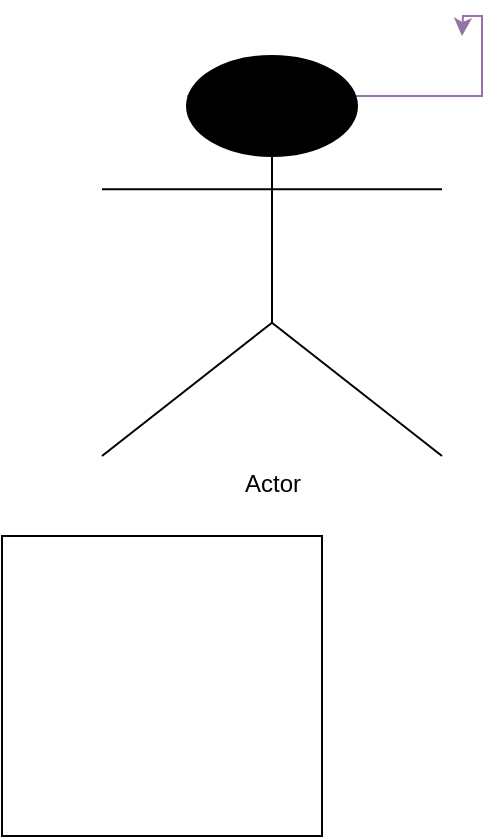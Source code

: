 <mxfile version="24.4.9" type="github">
  <diagram name="Page-1" id="RQ0aqppmVXCpmtSj0fMj">
    <mxGraphModel dx="984" dy="659" grid="1" gridSize="10" guides="1" tooltips="1" connect="1" arrows="1" fold="1" page="1" pageScale="1" pageWidth="827" pageHeight="1169" math="0" shadow="0">
      <root>
        <mxCell id="0" />
        <mxCell id="1" parent="0" />
        <mxCell id="XYtO6J_PjsWfx1X7V0Nn-1" value="" style="rounded=0;whiteSpace=wrap;html=1;" parent="1" vertex="1">
          <mxGeometry x="360" y="320" width="160" height="150" as="geometry" />
        </mxCell>
        <mxCell id="MWlhBQnTCrGILa1EnEyk-2" style="edgeStyle=orthogonalEdgeStyle;rounded=0;orthogonalLoop=1;jettySize=auto;html=1;exitX=0.25;exitY=0.1;exitDx=0;exitDy=0;exitPerimeter=0;fillColor=#e1d5e7;strokeColor=#9673a6;" edge="1" parent="1" source="MWlhBQnTCrGILa1EnEyk-1">
          <mxGeometry relative="1" as="geometry">
            <mxPoint x="590" y="70" as="targetPoint" />
          </mxGeometry>
        </mxCell>
        <mxCell id="MWlhBQnTCrGILa1EnEyk-1" value="Actor" style="shape=umlActor;verticalLabelPosition=bottom;verticalAlign=top;html=1;outlineConnect=0;fillColor=#000000;" vertex="1" parent="1">
          <mxGeometry x="410" y="80" width="170" height="200" as="geometry" />
        </mxCell>
      </root>
    </mxGraphModel>
  </diagram>
</mxfile>

